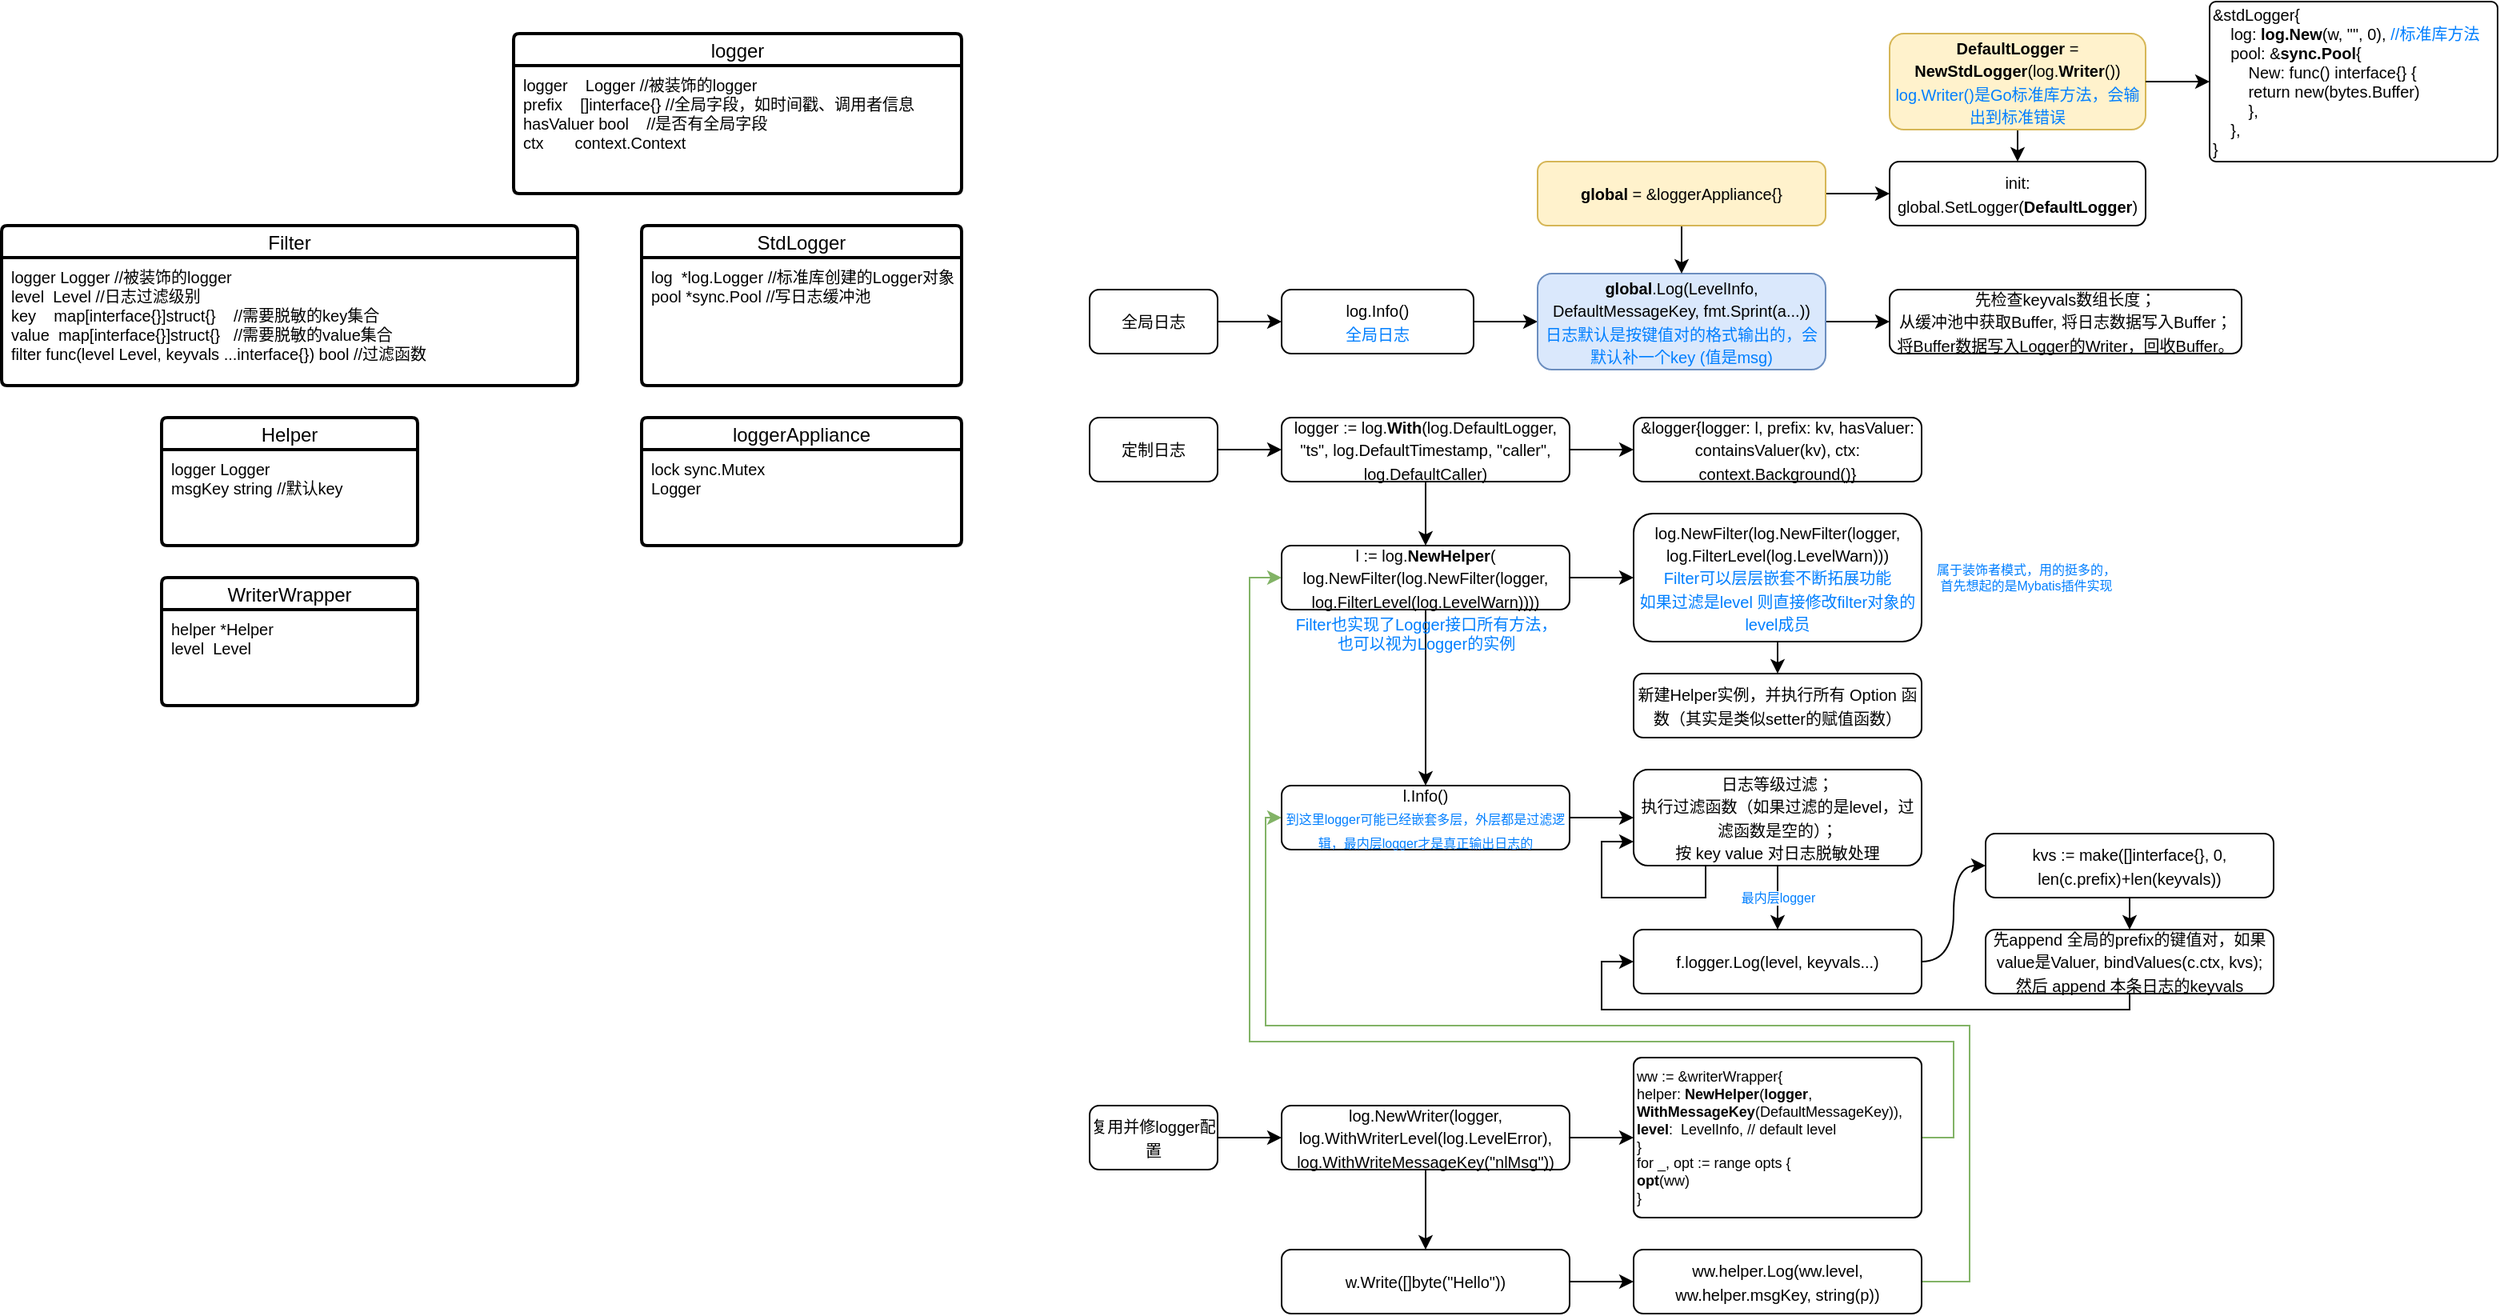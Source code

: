 <mxfile version="16.1.2" type="device" pages="2"><diagram id="X7TPe00fTeaLT2hKJ_wp" name="第 1 页"><mxGraphModel dx="1925" dy="689" grid="1" gridSize="10" guides="1" tooltips="1" connect="1" arrows="1" fold="1" page="1" pageScale="1" pageWidth="827" pageHeight="1169" math="0" shadow="0"><root><mxCell id="0"/><mxCell id="1" parent="0"/><mxCell id="hr-94nsEFnofE9lHzvqQ-3" value="" style="edgeStyle=orthogonalEdgeStyle;rounded=0;orthogonalLoop=1;jettySize=auto;html=1;curved=1;" edge="1" parent="1" source="hr-94nsEFnofE9lHzvqQ-1" target="hr-94nsEFnofE9lHzvqQ-2"><mxGeometry relative="1" as="geometry"/></mxCell><mxCell id="hr-94nsEFnofE9lHzvqQ-1" value="&lt;font style=&quot;font-size: 10px&quot;&gt;log.Info()&lt;br&gt;&lt;font color=&quot;#007fff&quot;&gt;全局日志&lt;/font&gt;&lt;br&gt;&lt;/font&gt;" style="rounded=1;whiteSpace=wrap;html=1;" vertex="1" parent="1"><mxGeometry x="160" y="240" width="120" height="40" as="geometry"/></mxCell><mxCell id="hr-94nsEFnofE9lHzvqQ-5" value="" style="edgeStyle=orthogonalEdgeStyle;curved=1;rounded=0;orthogonalLoop=1;jettySize=auto;html=1;fontSize=10;" edge="1" parent="1" source="hr-94nsEFnofE9lHzvqQ-2" target="hr-94nsEFnofE9lHzvqQ-4"><mxGeometry relative="1" as="geometry"/></mxCell><mxCell id="hr-94nsEFnofE9lHzvqQ-2" value="&lt;font&gt;&lt;b style=&quot;font-size: 10px&quot;&gt;global&lt;/b&gt;&lt;span style=&quot;font-size: 10px&quot;&gt;.Log(LevelInfo, DefaultMessageKey, fmt.Sprint(a...))&lt;/span&gt;&lt;br&gt;&lt;font style=&quot;font-size: 10px&quot; color=&quot;#007fff&quot;&gt;日志默认是按键值对的格式输出的，会默认补一个key (值是msg)&lt;/font&gt;&lt;br&gt;&lt;/font&gt;" style="whiteSpace=wrap;html=1;rounded=1;fillColor=#dae8fc;strokeColor=#6c8ebf;" vertex="1" parent="1"><mxGeometry x="320" y="230" width="180" height="60" as="geometry"/></mxCell><mxCell id="hr-94nsEFnofE9lHzvqQ-4" value="&lt;font style=&quot;font-size: 10px&quot;&gt;&lt;font style=&quot;font-size: 10px&quot;&gt;先检查keyvals数组长度；&lt;br&gt;&lt;/font&gt;从缓冲池中获取Buffer, 将日志数据写入Buffer；&lt;br&gt;将Buffer数据写入Logger的Writer，回收Buffer。&lt;/font&gt;" style="whiteSpace=wrap;html=1;rounded=1;" vertex="1" parent="1"><mxGeometry x="540" y="240" width="220" height="40" as="geometry"/></mxCell><mxCell id="hr-94nsEFnofE9lHzvqQ-22" value="" style="edgeStyle=orthogonalEdgeStyle;curved=1;rounded=0;orthogonalLoop=1;jettySize=auto;html=1;fontSize=12;" edge="1" parent="1" source="hr-94nsEFnofE9lHzvqQ-6" target="hr-94nsEFnofE9lHzvqQ-21"><mxGeometry relative="1" as="geometry"/></mxCell><mxCell id="hr-94nsEFnofE9lHzvqQ-23" style="edgeStyle=orthogonalEdgeStyle;curved=1;rounded=0;orthogonalLoop=1;jettySize=auto;html=1;exitX=0.5;exitY=1;exitDx=0;exitDy=0;fontSize=12;" edge="1" parent="1" source="hr-94nsEFnofE9lHzvqQ-6" target="hr-94nsEFnofE9lHzvqQ-2"><mxGeometry relative="1" as="geometry"/></mxCell><mxCell id="hr-94nsEFnofE9lHzvqQ-6" value="&lt;font style=&quot;font-size: 10px&quot;&gt;&lt;b&gt;global&lt;/b&gt; = &amp;amp;loggerAppliance{}&lt;/font&gt;" style="whiteSpace=wrap;html=1;rounded=1;fillColor=#fff2cc;strokeColor=#d6b656;" vertex="1" parent="1"><mxGeometry x="320" y="160" width="180" height="40" as="geometry"/></mxCell><mxCell id="hr-94nsEFnofE9lHzvqQ-15" value="loggerAppliance" style="swimlane;childLayout=stackLayout;horizontal=1;startSize=20;horizontalStack=0;rounded=1;fontSize=12;fontStyle=0;strokeWidth=2;resizeParent=0;resizeLast=1;shadow=0;dashed=0;align=center;arcSize=6;" vertex="1" parent="1"><mxGeometry x="-240" y="320" width="200" height="80" as="geometry"/></mxCell><mxCell id="hr-94nsEFnofE9lHzvqQ-16" value="lock sync.Mutex&#10;&#9;Logger" style="align=left;strokeColor=none;fillColor=none;spacingLeft=4;fontSize=10;verticalAlign=top;resizable=0;rotatable=0;part=1;" vertex="1" parent="hr-94nsEFnofE9lHzvqQ-15"><mxGeometry y="20" width="200" height="60" as="geometry"/></mxCell><mxCell id="hr-94nsEFnofE9lHzvqQ-21" value="&lt;span style=&quot;font-size: 10px&quot;&gt;init:&lt;br&gt;global.SetLogger(&lt;b&gt;DefaultLogger&lt;/b&gt;)&lt;/span&gt;" style="whiteSpace=wrap;html=1;rounded=1;" vertex="1" parent="1"><mxGeometry x="540" y="160" width="160" height="40" as="geometry"/></mxCell><mxCell id="hr-94nsEFnofE9lHzvqQ-25" style="edgeStyle=orthogonalEdgeStyle;curved=1;rounded=0;orthogonalLoop=1;jettySize=auto;html=1;exitX=0.5;exitY=1;exitDx=0;exitDy=0;fontSize=12;" edge="1" parent="1" source="hr-94nsEFnofE9lHzvqQ-24" target="hr-94nsEFnofE9lHzvqQ-21"><mxGeometry relative="1" as="geometry"/></mxCell><mxCell id="hr-94nsEFnofE9lHzvqQ-24" value="&lt;b style=&quot;font-size: 10px&quot;&gt;DefaultLogger&lt;/b&gt;&lt;span style=&quot;font-size: 10px&quot;&gt; = &lt;/span&gt;&lt;b style=&quot;font-size: 10px&quot;&gt;NewStdLogger&lt;/b&gt;&lt;span style=&quot;font-size: 10px&quot;&gt;(log.&lt;/span&gt;&lt;b style=&quot;font-size: 10px&quot;&gt;Writer&lt;/b&gt;&lt;span style=&quot;font-size: 10px&quot;&gt;())&lt;/span&gt;&lt;br&gt;&lt;span style=&quot;font-size: 10px&quot;&gt;&lt;font color=&quot;#007fff&quot;&gt;log.Writer()是Go标准库方法，会输出到标准错误&lt;/font&gt;&lt;/span&gt;" style="whiteSpace=wrap;html=1;rounded=1;fillColor=#fff2cc;strokeColor=#d6b656;" vertex="1" parent="1"><mxGeometry x="540" y="80" width="160" height="60" as="geometry"/></mxCell><mxCell id="hr-94nsEFnofE9lHzvqQ-32" value="" style="edgeStyle=orthogonalEdgeStyle;curved=1;rounded=0;orthogonalLoop=1;jettySize=auto;html=1;fontSize=12;exitX=1;exitY=0.5;exitDx=0;exitDy=0;" edge="1" parent="1" source="hr-94nsEFnofE9lHzvqQ-24" target="hr-94nsEFnofE9lHzvqQ-31"><mxGeometry relative="1" as="geometry"><mxPoint x="900" y="120" as="sourcePoint"/></mxGeometry></mxCell><mxCell id="hr-94nsEFnofE9lHzvqQ-28" value="StdLogger" style="swimlane;childLayout=stackLayout;horizontal=1;startSize=20;horizontalStack=0;rounded=1;fontSize=12;fontStyle=0;strokeWidth=2;resizeParent=0;resizeLast=1;shadow=0;dashed=0;align=center;arcSize=6;" vertex="1" parent="1"><mxGeometry x="-240" y="200" width="200" height="100" as="geometry"/></mxCell><mxCell id="hr-94nsEFnofE9lHzvqQ-29" value="&#9;log  *log.Logger //标准库创建的Logger对象&#10;&#9;pool *sync.Pool //写日志缓冲池" style="align=left;strokeColor=none;fillColor=none;spacingLeft=4;fontSize=10;verticalAlign=top;resizable=0;rotatable=0;part=1;" vertex="1" parent="hr-94nsEFnofE9lHzvqQ-28"><mxGeometry y="20" width="200" height="80" as="geometry"/></mxCell><mxCell id="hr-94nsEFnofE9lHzvqQ-31" value="&lt;div style=&quot;font-size: 10px&quot;&gt;&lt;font style=&quot;font-size: 10px&quot;&gt;&amp;amp;stdLogger{&lt;/font&gt;&lt;/div&gt;&lt;div style=&quot;font-size: 10px&quot;&gt;&lt;font style=&quot;font-size: 10px&quot;&gt;&amp;nbsp; &amp;nbsp; log: &lt;b&gt;log.New&lt;/b&gt;(w, &quot;&quot;, 0),&lt;span style=&quot;white-space: pre&quot;&gt;&#9;&lt;/span&gt;&lt;font color=&quot;#007fff&quot;&gt;//标准库方法&lt;/font&gt;&lt;/font&gt;&lt;/div&gt;&lt;div style=&quot;font-size: 10px&quot;&gt;&lt;font style=&quot;font-size: 10px&quot;&gt;&amp;nbsp; &amp;nbsp; pool: &amp;amp;&lt;b&gt;sync.Pool&lt;/b&gt;{&lt;/font&gt;&lt;/div&gt;&lt;div style=&quot;font-size: 10px&quot;&gt;&lt;font style=&quot;font-size: 10px&quot;&gt;&amp;nbsp; &amp;nbsp; &amp;nbsp; &amp;nbsp; New: func() interface{} {&lt;/font&gt;&lt;/div&gt;&lt;div style=&quot;font-size: 10px&quot;&gt;&lt;font style=&quot;font-size: 10px&quot;&gt;&amp;nbsp; &amp;nbsp; &amp;nbsp; &amp;nbsp; return new(bytes.Buffer)&lt;/font&gt;&lt;/div&gt;&lt;div style=&quot;font-size: 10px&quot;&gt;&lt;font style=&quot;font-size: 10px&quot;&gt;&amp;nbsp; &amp;nbsp; &amp;nbsp; &amp;nbsp; },&lt;/font&gt;&lt;/div&gt;&lt;div style=&quot;font-size: 10px&quot;&gt;&lt;font style=&quot;font-size: 10px&quot;&gt;&amp;nbsp; &amp;nbsp; },&lt;/font&gt;&lt;/div&gt;&lt;div style=&quot;font-size: 10px&quot;&gt;&lt;font style=&quot;font-size: 10px&quot;&gt;}&lt;/font&gt;&lt;/div&gt;" style="whiteSpace=wrap;html=1;rounded=1;align=left;arcSize=4;" vertex="1" parent="1"><mxGeometry x="740" y="60" width="180" height="100" as="geometry"/></mxCell><mxCell id="hr-94nsEFnofE9lHzvqQ-33" value="logger" style="swimlane;childLayout=stackLayout;horizontal=1;startSize=20;horizontalStack=0;rounded=1;fontSize=12;fontStyle=0;strokeWidth=2;resizeParent=0;resizeLast=1;shadow=0;dashed=0;align=center;arcSize=6;" vertex="1" parent="1"><mxGeometry x="-320" y="80" width="280" height="100" as="geometry"/></mxCell><mxCell id="hr-94nsEFnofE9lHzvqQ-34" value="&#9;logger    Logger //被装饰的logger&#10;&#9;prefix    []interface{} //全局字段，如时间戳、调用者信息&#10;&#9;hasValuer bool    //是否有全局字段&#10;&#9;ctx       context.Context" style="align=left;strokeColor=none;fillColor=none;spacingLeft=4;fontSize=10;verticalAlign=top;resizable=0;rotatable=0;part=1;" vertex="1" parent="hr-94nsEFnofE9lHzvqQ-33"><mxGeometry y="20" width="280" height="80" as="geometry"/></mxCell><mxCell id="hr-94nsEFnofE9lHzvqQ-35" value="Helper" style="swimlane;childLayout=stackLayout;horizontal=1;startSize=20;horizontalStack=0;rounded=1;fontSize=12;fontStyle=0;strokeWidth=2;resizeParent=0;resizeLast=1;shadow=0;dashed=0;align=center;arcSize=6;" vertex="1" parent="1"><mxGeometry x="-540" y="320" width="160" height="80" as="geometry"/></mxCell><mxCell id="hr-94nsEFnofE9lHzvqQ-36" value="&#9;logger Logger&#10;&#9;msgKey string //默认key" style="align=left;strokeColor=none;fillColor=none;spacingLeft=4;fontSize=10;verticalAlign=top;resizable=0;rotatable=0;part=1;" vertex="1" parent="hr-94nsEFnofE9lHzvqQ-35"><mxGeometry y="20" width="160" height="60" as="geometry"/></mxCell><mxCell id="hr-94nsEFnofE9lHzvqQ-41" value="WriterWrapper" style="swimlane;childLayout=stackLayout;horizontal=1;startSize=20;horizontalStack=0;rounded=1;fontSize=12;fontStyle=0;strokeWidth=2;resizeParent=0;resizeLast=1;shadow=0;dashed=0;align=center;arcSize=6;" vertex="1" parent="1"><mxGeometry x="-540" y="420" width="160" height="80" as="geometry"/></mxCell><mxCell id="hr-94nsEFnofE9lHzvqQ-42" value="&#9;helper *Helper&#10;&#9;level  Level" style="align=left;strokeColor=none;fillColor=none;spacingLeft=4;fontSize=10;verticalAlign=top;resizable=0;rotatable=0;part=1;" vertex="1" parent="hr-94nsEFnofE9lHzvqQ-41"><mxGeometry y="20" width="160" height="60" as="geometry"/></mxCell><mxCell id="hr-94nsEFnofE9lHzvqQ-48" value="" style="edgeStyle=orthogonalEdgeStyle;curved=1;rounded=0;orthogonalLoop=1;jettySize=auto;html=1;fontSize=10;fontColor=#007FFF;" edge="1" parent="1" source="hr-94nsEFnofE9lHzvqQ-44" target="hr-94nsEFnofE9lHzvqQ-47"><mxGeometry relative="1" as="geometry"/></mxCell><mxCell id="hr-94nsEFnofE9lHzvqQ-44" value="&lt;font&gt;&lt;span style=&quot;font-size: 10px&quot;&gt;定制日志&lt;/span&gt;&lt;br&gt;&lt;/font&gt;" style="rounded=1;whiteSpace=wrap;html=1;" vertex="1" parent="1"><mxGeometry x="40" y="320" width="80" height="40" as="geometry"/></mxCell><mxCell id="hr-94nsEFnofE9lHzvqQ-46" style="edgeStyle=orthogonalEdgeStyle;curved=1;rounded=0;orthogonalLoop=1;jettySize=auto;html=1;exitX=1;exitY=0.5;exitDx=0;exitDy=0;entryX=0;entryY=0.5;entryDx=0;entryDy=0;fontSize=10;fontColor=#007FFF;" edge="1" parent="1" source="hr-94nsEFnofE9lHzvqQ-45" target="hr-94nsEFnofE9lHzvqQ-1"><mxGeometry relative="1" as="geometry"/></mxCell><mxCell id="hr-94nsEFnofE9lHzvqQ-45" value="&lt;font style=&quot;font-size: 10px&quot;&gt;全局日志&lt;br&gt;&lt;/font&gt;" style="rounded=1;whiteSpace=wrap;html=1;" vertex="1" parent="1"><mxGeometry x="40" y="240" width="80" height="40" as="geometry"/></mxCell><mxCell id="hr-94nsEFnofE9lHzvqQ-50" value="" style="edgeStyle=orthogonalEdgeStyle;curved=1;rounded=0;orthogonalLoop=1;jettySize=auto;html=1;fontSize=10;fontColor=#007FFF;" edge="1" parent="1" source="hr-94nsEFnofE9lHzvqQ-47" target="hr-94nsEFnofE9lHzvqQ-49"><mxGeometry relative="1" as="geometry"/></mxCell><mxCell id="hr-94nsEFnofE9lHzvqQ-52" value="" style="edgeStyle=orthogonalEdgeStyle;curved=1;rounded=0;orthogonalLoop=1;jettySize=auto;html=1;fontSize=10;fontColor=#007FFF;" edge="1" parent="1" source="hr-94nsEFnofE9lHzvqQ-47" target="hr-94nsEFnofE9lHzvqQ-51"><mxGeometry relative="1" as="geometry"/></mxCell><mxCell id="hr-94nsEFnofE9lHzvqQ-47" value="&lt;font&gt;&lt;span style=&quot;font-size: 10px&quot;&gt;logger := log.&lt;b&gt;With&lt;/b&gt;(log.DefaultLogger, &quot;ts&quot;, log.DefaultTimestamp, &quot;caller&quot;, log.DefaultCaller)&lt;/span&gt;&lt;br&gt;&lt;/font&gt;" style="rounded=1;whiteSpace=wrap;html=1;" vertex="1" parent="1"><mxGeometry x="160" y="320" width="180" height="40" as="geometry"/></mxCell><mxCell id="hr-94nsEFnofE9lHzvqQ-49" value="&lt;font&gt;&lt;span style=&quot;font-size: 10px&quot;&gt;&amp;amp;logger{logger: l, prefix: kv, hasValuer: containsValuer(kv), ctx: context.Background()}&lt;/span&gt;&lt;br&gt;&lt;/font&gt;" style="rounded=1;whiteSpace=wrap;html=1;" vertex="1" parent="1"><mxGeometry x="380" y="320" width="180" height="40" as="geometry"/></mxCell><mxCell id="hr-94nsEFnofE9lHzvqQ-58" value="" style="edgeStyle=orthogonalEdgeStyle;curved=1;rounded=0;orthogonalLoop=1;jettySize=auto;html=1;fontSize=10;fontColor=#007FFF;" edge="1" parent="1" source="hr-94nsEFnofE9lHzvqQ-51" target="hr-94nsEFnofE9lHzvqQ-57"><mxGeometry relative="1" as="geometry"/></mxCell><mxCell id="hr-94nsEFnofE9lHzvqQ-60" value="" style="edgeStyle=orthogonalEdgeStyle;curved=1;rounded=0;orthogonalLoop=1;jettySize=auto;html=1;fontSize=10;fontColor=#007FFF;" edge="1" parent="1" source="hr-94nsEFnofE9lHzvqQ-51" target="hr-94nsEFnofE9lHzvqQ-59"><mxGeometry relative="1" as="geometry"/></mxCell><mxCell id="hr-94nsEFnofE9lHzvqQ-51" value="&lt;font&gt;&lt;span style=&quot;font-size: 10px&quot;&gt;l := log.&lt;b&gt;NewHelper&lt;/b&gt;(&lt;br&gt;log.NewFilter(log.NewFilter(logger, log.FilterLevel(log.LevelWarn))))&lt;/span&gt;&lt;br&gt;&lt;/font&gt;" style="rounded=1;whiteSpace=wrap;html=1;" vertex="1" parent="1"><mxGeometry x="160" y="400" width="180" height="40" as="geometry"/></mxCell><mxCell id="hr-94nsEFnofE9lHzvqQ-53" value="Filter" style="swimlane;childLayout=stackLayout;horizontal=1;startSize=20;horizontalStack=0;rounded=1;fontSize=12;fontStyle=0;strokeWidth=2;resizeParent=0;resizeLast=1;shadow=0;dashed=0;align=center;arcSize=6;" vertex="1" parent="1"><mxGeometry x="-640" y="200" width="360" height="100" as="geometry"/></mxCell><mxCell id="hr-94nsEFnofE9lHzvqQ-54" value="&#9;logger Logger //被装饰的logger&#10;&#9;level  Level //日志过滤级别&#10;&#9;key    map[interface{}]struct{}    //需要脱敏的key集合&#10;&#9;value  map[interface{}]struct{}   //需要脱敏的value集合 &#10;&#9;filter func(level Level, keyvals ...interface{}) bool //过滤函数" style="align=left;strokeColor=none;fillColor=none;spacingLeft=4;fontSize=10;verticalAlign=top;resizable=0;rotatable=0;part=1;fontColor=#000000;" vertex="1" parent="hr-94nsEFnofE9lHzvqQ-53"><mxGeometry y="20" width="360" height="80" as="geometry"/></mxCell><mxCell id="hr-94nsEFnofE9lHzvqQ-66" value="" style="edgeStyle=orthogonalEdgeStyle;curved=1;rounded=0;orthogonalLoop=1;jettySize=auto;html=1;fontSize=8;fontColor=#007FFF;" edge="1" parent="1" source="hr-94nsEFnofE9lHzvqQ-57" target="hr-94nsEFnofE9lHzvqQ-65"><mxGeometry relative="1" as="geometry"/></mxCell><mxCell id="hr-94nsEFnofE9lHzvqQ-57" value="&lt;font&gt;&lt;span style=&quot;font-size: 10px&quot;&gt;l.Info()&lt;br&gt;&lt;/span&gt;&lt;font style=&quot;font-size: 8px&quot; color=&quot;#007fff&quot;&gt;到这里logger可能已经嵌套多层，外层都是过滤逻辑，最内层logger才是真正输出日志的&lt;/font&gt;&lt;br&gt;&lt;/font&gt;" style="rounded=1;whiteSpace=wrap;html=1;" vertex="1" parent="1"><mxGeometry x="160" y="550" width="180" height="40" as="geometry"/></mxCell><mxCell id="hr-94nsEFnofE9lHzvqQ-62" value="" style="edgeStyle=orthogonalEdgeStyle;curved=1;rounded=0;orthogonalLoop=1;jettySize=auto;html=1;fontSize=10;fontColor=#007FFF;" edge="1" parent="1" source="hr-94nsEFnofE9lHzvqQ-59" target="hr-94nsEFnofE9lHzvqQ-61"><mxGeometry relative="1" as="geometry"/></mxCell><mxCell id="hr-94nsEFnofE9lHzvqQ-59" value="&lt;font style=&quot;font-size: 10px&quot;&gt;&lt;span style=&quot;font-size: 10px&quot;&gt;log.NewFilter(log.NewFilter(logger, log.FilterLevel(log.LevelWarn)))&lt;br&gt;&lt;/span&gt;&lt;font style=&quot;font-size: 10px&quot; color=&quot;#007fff&quot;&gt;Filter可以层层嵌套不断拓展功能&lt;br&gt;&lt;/font&gt;&lt;font color=&quot;#007fff&quot; style=&quot;font-size: 10px&quot;&gt;如果过滤是level 则直接修改filter对象的level成员&lt;/font&gt;&lt;br&gt;&lt;/font&gt;" style="rounded=1;whiteSpace=wrap;html=1;" vertex="1" parent="1"><mxGeometry x="380" y="380" width="180" height="80" as="geometry"/></mxCell><mxCell id="hr-94nsEFnofE9lHzvqQ-61" value="&lt;font&gt;&lt;span style=&quot;font-size: 10px&quot;&gt;新建Helper实例，并执行所有 Option 函数（其实是类似setter的赋值函数）&lt;/span&gt;&lt;br&gt;&lt;/font&gt;" style="rounded=1;whiteSpace=wrap;html=1;" vertex="1" parent="1"><mxGeometry x="380" y="480" width="180" height="40" as="geometry"/></mxCell><mxCell id="hr-94nsEFnofE9lHzvqQ-63" value="Filter也实现了Logger接口所有方法，&lt;br&gt;也可以视为Logger的实例" style="text;html=1;align=center;verticalAlign=middle;resizable=0;points=[];autosize=1;strokeColor=none;fillColor=none;fontSize=10;fontColor=#007FFF;" vertex="1" parent="1"><mxGeometry x="160" y="440" width="180" height="30" as="geometry"/></mxCell><mxCell id="hr-94nsEFnofE9lHzvqQ-64" value="属于装饰者模式，用的挺多的，&lt;br&gt;首先想起的是Mybatis插件实现" style="text;html=1;align=center;verticalAlign=middle;resizable=0;points=[];autosize=1;strokeColor=none;fillColor=none;fontSize=8;fontColor=#007FFF;" vertex="1" parent="1"><mxGeometry x="560" y="405" width="130" height="30" as="geometry"/></mxCell><mxCell id="hr-94nsEFnofE9lHzvqQ-68" value="最内层logger" style="edgeStyle=orthogonalEdgeStyle;curved=1;rounded=0;orthogonalLoop=1;jettySize=auto;html=1;fontSize=8;fontColor=#007FFF;" edge="1" parent="1" source="hr-94nsEFnofE9lHzvqQ-65" target="hr-94nsEFnofE9lHzvqQ-67"><mxGeometry relative="1" as="geometry"/></mxCell><mxCell id="hr-94nsEFnofE9lHzvqQ-65" value="&lt;font style=&quot;font-size: 10px&quot;&gt;&lt;span&gt;日志等级过滤；&lt;br&gt;&lt;/span&gt;执行过滤函数（如果过滤的是level，过滤函数是空的）；&lt;br&gt;按 key value 对日志脱敏处理&lt;br&gt;&lt;/font&gt;" style="rounded=1;whiteSpace=wrap;html=1;" vertex="1" parent="1"><mxGeometry x="380" y="540" width="180" height="60" as="geometry"/></mxCell><mxCell id="hr-94nsEFnofE9lHzvqQ-73" value="" style="edgeStyle=orthogonalEdgeStyle;rounded=0;orthogonalLoop=1;jettySize=auto;html=1;fontSize=10;fontColor=#000000;curved=1;" edge="1" parent="1" source="hr-94nsEFnofE9lHzvqQ-67" target="hr-94nsEFnofE9lHzvqQ-72"><mxGeometry relative="1" as="geometry"><Array as="points"><mxPoint x="580" y="660"/><mxPoint x="580" y="600"/></Array></mxGeometry></mxCell><mxCell id="hr-94nsEFnofE9lHzvqQ-67" value="&lt;font&gt;&lt;span style=&quot;font-size: 10px&quot;&gt;f.logger.Log(level, keyvals...)&lt;/span&gt;&lt;br&gt;&lt;/font&gt;" style="rounded=1;whiteSpace=wrap;html=1;" vertex="1" parent="1"><mxGeometry x="380" y="640" width="180" height="40" as="geometry"/></mxCell><mxCell id="hr-94nsEFnofE9lHzvqQ-69" style="edgeStyle=orthogonalEdgeStyle;rounded=0;orthogonalLoop=1;jettySize=auto;html=1;exitX=0.25;exitY=1;exitDx=0;exitDy=0;entryX=0;entryY=0.75;entryDx=0;entryDy=0;fontSize=10;fontColor=#007FFF;" edge="1" parent="1" source="hr-94nsEFnofE9lHzvqQ-65" target="hr-94nsEFnofE9lHzvqQ-65"><mxGeometry relative="1" as="geometry"><Array as="points"><mxPoint x="425" y="620"/><mxPoint x="360" y="620"/><mxPoint x="360" y="585"/></Array></mxGeometry></mxCell><mxCell id="hr-94nsEFnofE9lHzvqQ-75" value="" style="edgeStyle=orthogonalEdgeStyle;curved=1;rounded=0;orthogonalLoop=1;jettySize=auto;html=1;fontSize=10;fontColor=#000000;" edge="1" parent="1" source="hr-94nsEFnofE9lHzvqQ-72" target="hr-94nsEFnofE9lHzvqQ-74"><mxGeometry relative="1" as="geometry"/></mxCell><mxCell id="hr-94nsEFnofE9lHzvqQ-72" value="&lt;font&gt;&lt;span style=&quot;font-size: 10px&quot;&gt;kvs := make([]interface{}, 0, len(c.prefix)+len(keyvals))&lt;/span&gt;&lt;br&gt;&lt;/font&gt;" style="rounded=1;whiteSpace=wrap;html=1;" vertex="1" parent="1"><mxGeometry x="600" y="580" width="180" height="40" as="geometry"/></mxCell><mxCell id="hr-94nsEFnofE9lHzvqQ-77" value="" style="edgeStyle=orthogonalEdgeStyle;rounded=0;orthogonalLoop=1;jettySize=auto;html=1;fontSize=10;fontColor=#000000;entryX=0;entryY=0.5;entryDx=0;entryDy=0;" edge="1" parent="1" source="hr-94nsEFnofE9lHzvqQ-74" target="hr-94nsEFnofE9lHzvqQ-67"><mxGeometry relative="1" as="geometry"><mxPoint x="690" y="660" as="targetPoint"/><Array as="points"><mxPoint x="690" y="690"/><mxPoint x="360" y="690"/><mxPoint x="360" y="660"/></Array></mxGeometry></mxCell><mxCell id="hr-94nsEFnofE9lHzvqQ-74" value="&lt;font&gt;&lt;span style=&quot;font-size: 10px&quot;&gt;先append 全局的prefix的键值对，如果value是Valuer,&amp;nbsp;&lt;/span&gt;&lt;span style=&quot;font-size: 10px&quot;&gt;bindValues(c.ctx, kvs);&lt;br&gt;然后 append 本条日志的keyvals&lt;/span&gt;&lt;br&gt;&lt;/font&gt;" style="rounded=1;whiteSpace=wrap;html=1;" vertex="1" parent="1"><mxGeometry x="600" y="640" width="180" height="40" as="geometry"/></mxCell><mxCell id="hr-94nsEFnofE9lHzvqQ-80" value="" style="edgeStyle=orthogonalEdgeStyle;rounded=0;orthogonalLoop=1;jettySize=auto;html=1;fontSize=10;fontColor=#000000;" edge="1" parent="1" source="hr-94nsEFnofE9lHzvqQ-78" target="hr-94nsEFnofE9lHzvqQ-79"><mxGeometry relative="1" as="geometry"/></mxCell><mxCell id="hr-94nsEFnofE9lHzvqQ-78" value="&lt;span style=&quot;font-size: 10px&quot;&gt;复用&lt;/span&gt;&lt;span style=&quot;font-size: 10px&quot;&gt;并修&lt;/span&gt;&lt;span style=&quot;font-size: 10px&quot;&gt;logger&lt;/span&gt;&lt;span style=&quot;font-size: 10px&quot;&gt;配置&lt;/span&gt;&lt;span style=&quot;font-size: 10px&quot;&gt;&lt;br&gt;&lt;/span&gt;" style="rounded=1;whiteSpace=wrap;html=1;" vertex="1" parent="1"><mxGeometry x="40" y="750" width="80" height="40" as="geometry"/></mxCell><mxCell id="hr-94nsEFnofE9lHzvqQ-82" value="" style="edgeStyle=orthogonalEdgeStyle;rounded=0;orthogonalLoop=1;jettySize=auto;html=1;fontSize=10;fontColor=#000000;" edge="1" parent="1" source="hr-94nsEFnofE9lHzvqQ-79" target="hr-94nsEFnofE9lHzvqQ-81"><mxGeometry relative="1" as="geometry"/></mxCell><mxCell id="hr-94nsEFnofE9lHzvqQ-86" value="" style="edgeStyle=orthogonalEdgeStyle;rounded=0;orthogonalLoop=1;jettySize=auto;html=1;fontSize=10;fontColor=#000000;" edge="1" parent="1" source="hr-94nsEFnofE9lHzvqQ-79" target="hr-94nsEFnofE9lHzvqQ-85"><mxGeometry relative="1" as="geometry"/></mxCell><mxCell id="hr-94nsEFnofE9lHzvqQ-79" value="&lt;span style=&quot;font-size: 10px&quot;&gt;log.NewWriter(logger, log.WithWriterLevel(log.LevelError), log.WithWriteMessageKey(&quot;nlMsg&quot;))&lt;/span&gt;" style="rounded=1;whiteSpace=wrap;html=1;" vertex="1" parent="1"><mxGeometry x="160" y="750" width="180" height="40" as="geometry"/></mxCell><mxCell id="hr-94nsEFnofE9lHzvqQ-84" value="" style="edgeStyle=orthogonalEdgeStyle;rounded=0;orthogonalLoop=1;jettySize=auto;html=1;fontSize=10;fontColor=#000000;" edge="1" parent="1" source="hr-94nsEFnofE9lHzvqQ-81" target="hr-94nsEFnofE9lHzvqQ-83"><mxGeometry relative="1" as="geometry"/></mxCell><mxCell id="hr-94nsEFnofE9lHzvqQ-81" value="&lt;span style=&quot;font-size: 10px&quot;&gt;w.Write([]byte(&quot;Hello&quot;))&lt;/span&gt;" style="rounded=1;whiteSpace=wrap;html=1;" vertex="1" parent="1"><mxGeometry x="160" y="840" width="180" height="40" as="geometry"/></mxCell><mxCell id="hr-94nsEFnofE9lHzvqQ-88" style="edgeStyle=orthogonalEdgeStyle;rounded=0;orthogonalLoop=1;jettySize=auto;html=1;exitX=1;exitY=0.5;exitDx=0;exitDy=0;entryX=0;entryY=0.5;entryDx=0;entryDy=0;fontSize=9;fontColor=#000000;fillColor=#d5e8d4;strokeColor=#82b366;" edge="1" parent="1" source="hr-94nsEFnofE9lHzvqQ-83" target="hr-94nsEFnofE9lHzvqQ-57"><mxGeometry relative="1" as="geometry"><Array as="points"><mxPoint x="590" y="860"/><mxPoint x="590" y="700"/><mxPoint x="150" y="700"/><mxPoint x="150" y="570"/></Array></mxGeometry></mxCell><mxCell id="hr-94nsEFnofE9lHzvqQ-83" value="&lt;span style=&quot;font-size: 10px&quot;&gt;ww.helper.Log(ww.level, ww.helper.msgKey, string(p))&lt;/span&gt;" style="rounded=1;whiteSpace=wrap;html=1;" vertex="1" parent="1"><mxGeometry x="380" y="840" width="180" height="40" as="geometry"/></mxCell><mxCell id="hr-94nsEFnofE9lHzvqQ-87" style="edgeStyle=orthogonalEdgeStyle;rounded=0;orthogonalLoop=1;jettySize=auto;html=1;exitX=1;exitY=0.5;exitDx=0;exitDy=0;entryX=0;entryY=0.5;entryDx=0;entryDy=0;fontSize=9;fontColor=#000000;fillColor=#d5e8d4;strokeColor=#82b366;" edge="1" parent="1" source="hr-94nsEFnofE9lHzvqQ-85" target="hr-94nsEFnofE9lHzvqQ-51"><mxGeometry relative="1" as="geometry"><Array as="points"><mxPoint x="580" y="770"/><mxPoint x="580" y="710"/><mxPoint x="140" y="710"/><mxPoint x="140" y="420"/></Array></mxGeometry></mxCell><mxCell id="hr-94nsEFnofE9lHzvqQ-85" value="&lt;div style=&quot;font-size: 9px&quot;&gt;&lt;font style=&quot;font-size: 9px&quot;&gt;ww := &amp;amp;writerWrapper{&lt;/font&gt;&lt;/div&gt;&lt;div style=&quot;font-size: 9px&quot;&gt;&lt;font style=&quot;font-size: 9px&quot;&gt;&lt;span&gt;&#9;&#9;&lt;/span&gt;helper: &lt;b&gt;NewHelper&lt;/b&gt;(&lt;b&gt;logger&lt;/b&gt;, &lt;b&gt;WithMessageKey&lt;/b&gt;(DefaultMessageKey)),&lt;/font&gt;&lt;/div&gt;&lt;div style=&quot;font-size: 9px&quot;&gt;&lt;font style=&quot;font-size: 9px&quot;&gt;&lt;span&gt;&#9;&#9;&lt;/span&gt;&lt;b&gt;level&lt;/b&gt;:&amp;nbsp; LevelInfo, // default level&lt;/font&gt;&lt;/div&gt;&lt;div style=&quot;font-size: 9px&quot;&gt;&lt;font style=&quot;font-size: 9px&quot;&gt;&lt;span&gt;&#9;&lt;/span&gt;}&lt;/font&gt;&lt;/div&gt;&lt;div style=&quot;font-size: 9px&quot;&gt;&lt;font style=&quot;font-size: 9px&quot;&gt;&lt;span&gt;&#9;&lt;/span&gt;for _, opt := range opts {&lt;/font&gt;&lt;/div&gt;&lt;div style=&quot;font-size: 9px&quot;&gt;&lt;font style=&quot;font-size: 9px&quot;&gt;&lt;span&gt;&#9;&#9;&lt;/span&gt;&lt;b&gt;opt&lt;/b&gt;(ww)&lt;/font&gt;&lt;/div&gt;&lt;div style=&quot;font-size: 9px&quot;&gt;&#9;&lt;font style=&quot;font-size: 9px&quot;&gt;}&lt;/font&gt;&lt;/div&gt;" style="rounded=1;whiteSpace=wrap;html=1;align=left;arcSize=5;" vertex="1" parent="1"><mxGeometry x="380" y="720" width="180" height="100" as="geometry"/></mxCell></root></mxGraphModel></diagram><diagram id="uktJmtcnnJAMydvG_9Kn" name="第 2 页"><mxGraphModel dx="1098" dy="689" grid="1" gridSize="10" guides="1" tooltips="1" connect="1" arrows="1" fold="1" page="1" pageScale="1" pageWidth="827" pageHeight="1169" math="0" shadow="0"><root><mxCell id="2FmFKZnOpX0R4eTL0YhE-0"/><mxCell id="2FmFKZnOpX0R4eTL0YhE-1" parent="2FmFKZnOpX0R4eTL0YhE-0"/><mxCell id="2FmFKZnOpX0R4eTL0YhE-3" value="Helper" style="rounded=0;whiteSpace=wrap;html=1;fontSize=9;align=left;verticalAlign=top;fillColor=#dae8fc;strokeColor=#6c8ebf;" vertex="1" parent="2FmFKZnOpX0R4eTL0YhE-1"><mxGeometry x="80" y="40" width="400" height="280" as="geometry"/></mxCell><mxCell id="2FmFKZnOpX0R4eTL0YhE-4" value="Filter (日志级别过滤、key|value日志脱敏、自定义过滤) 通过log.With()定制" style="rounded=0;whiteSpace=wrap;html=1;fontSize=9;align=left;verticalAlign=top;fillColor=#f8cecc;strokeColor=#b85450;" vertex="1" parent="2FmFKZnOpX0R4eTL0YhE-1"><mxGeometry x="100" y="60" width="360" height="240" as="geometry"/></mxCell><mxCell id="2FmFKZnOpX0R4eTL0YhE-5" value="Filter（可以有多层）" style="rounded=0;whiteSpace=wrap;html=1;fontSize=9;align=left;verticalAlign=top;fillColor=#f8cecc;strokeColor=#b85450;" vertex="1" parent="2FmFKZnOpX0R4eTL0YhE-1"><mxGeometry x="120" y="80" width="320" height="200" as="geometry"/></mxCell><mxCell id="2FmFKZnOpX0R4eTL0YhE-6" value="Logger (填充全局字段)，通过log.NewFilter()定制" style="rounded=0;whiteSpace=wrap;html=1;fontSize=9;align=left;verticalAlign=top;fillColor=#fff2cc;strokeColor=#d6b656;" vertex="1" parent="2FmFKZnOpX0R4eTL0YhE-1"><mxGeometry x="140" y="100" width="280" height="160" as="geometry"/></mxCell><mxCell id="2FmFKZnOpX0R4eTL0YhE-7" value="Logger（可以有多层）" style="rounded=0;whiteSpace=wrap;html=1;fontSize=9;align=left;verticalAlign=top;fillColor=#fff2cc;strokeColor=#d6b656;" vertex="1" parent="2FmFKZnOpX0R4eTL0YhE-1"><mxGeometry x="160" y="120" width="240" height="120" as="geometry"/></mxCell><mxCell id="2FmFKZnOpX0R4eTL0YhE-8" value="Writer (IO输出)" style="rounded=0;whiteSpace=wrap;html=1;fontSize=9;fontColor=#000000;align=left;verticalAlign=top;fillColor=#e3c800;strokeColor=#B09500;" vertex="1" parent="2FmFKZnOpX0R4eTL0YhE-1"><mxGeometry x="180" y="140" width="200" height="80" as="geometry"/></mxCell></root></mxGraphModel></diagram></mxfile>